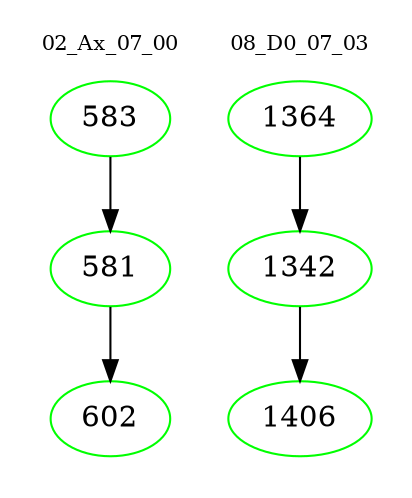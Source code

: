 digraph{
subgraph cluster_0 {
color = white
label = "02_Ax_07_00";
fontsize=10;
T0_583 [label="583", color="green"]
T0_583 -> T0_581 [color="black"]
T0_581 [label="581", color="green"]
T0_581 -> T0_602 [color="black"]
T0_602 [label="602", color="green"]
}
subgraph cluster_1 {
color = white
label = "08_D0_07_03";
fontsize=10;
T1_1364 [label="1364", color="green"]
T1_1364 -> T1_1342 [color="black"]
T1_1342 [label="1342", color="green"]
T1_1342 -> T1_1406 [color="black"]
T1_1406 [label="1406", color="green"]
}
}
